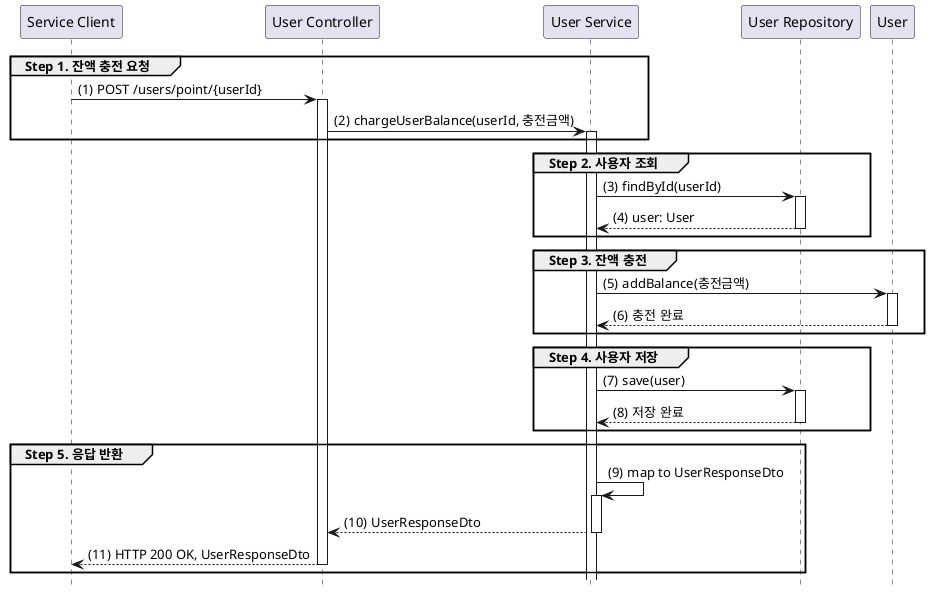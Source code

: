 @startuml

hide footbox
autoactivate on

participant "Service Client" as sc
participant "User Controller" as uc
participant "User Service" as us
participant "User Repository" as ur
participant "User" as u

group Step 1. 잔액 충전 요청
    autonumber 1 "(0)"
    sc -> uc : POST /users/point/{userId}
    uc -> us : chargeUserBalance(userId, 충전금액)
end

group Step 2. 사용자 조회
    us -> ur : findById(userId)
    ur --> us : user: User
end

group Step 3. 잔액 충전
    us -> u : addBalance(충전금액)
    u --> us : 충전 완료
end

group Step 4. 사용자 저장
    us -> ur : save(user)
    ur --> us : 저장 완료
end

group Step 5. 응답 반환
    us -> us : map to UserResponseDto
    us --> uc : UserResponseDto
    uc --> sc : HTTP 200 OK, UserResponseDto
end

@enduml
